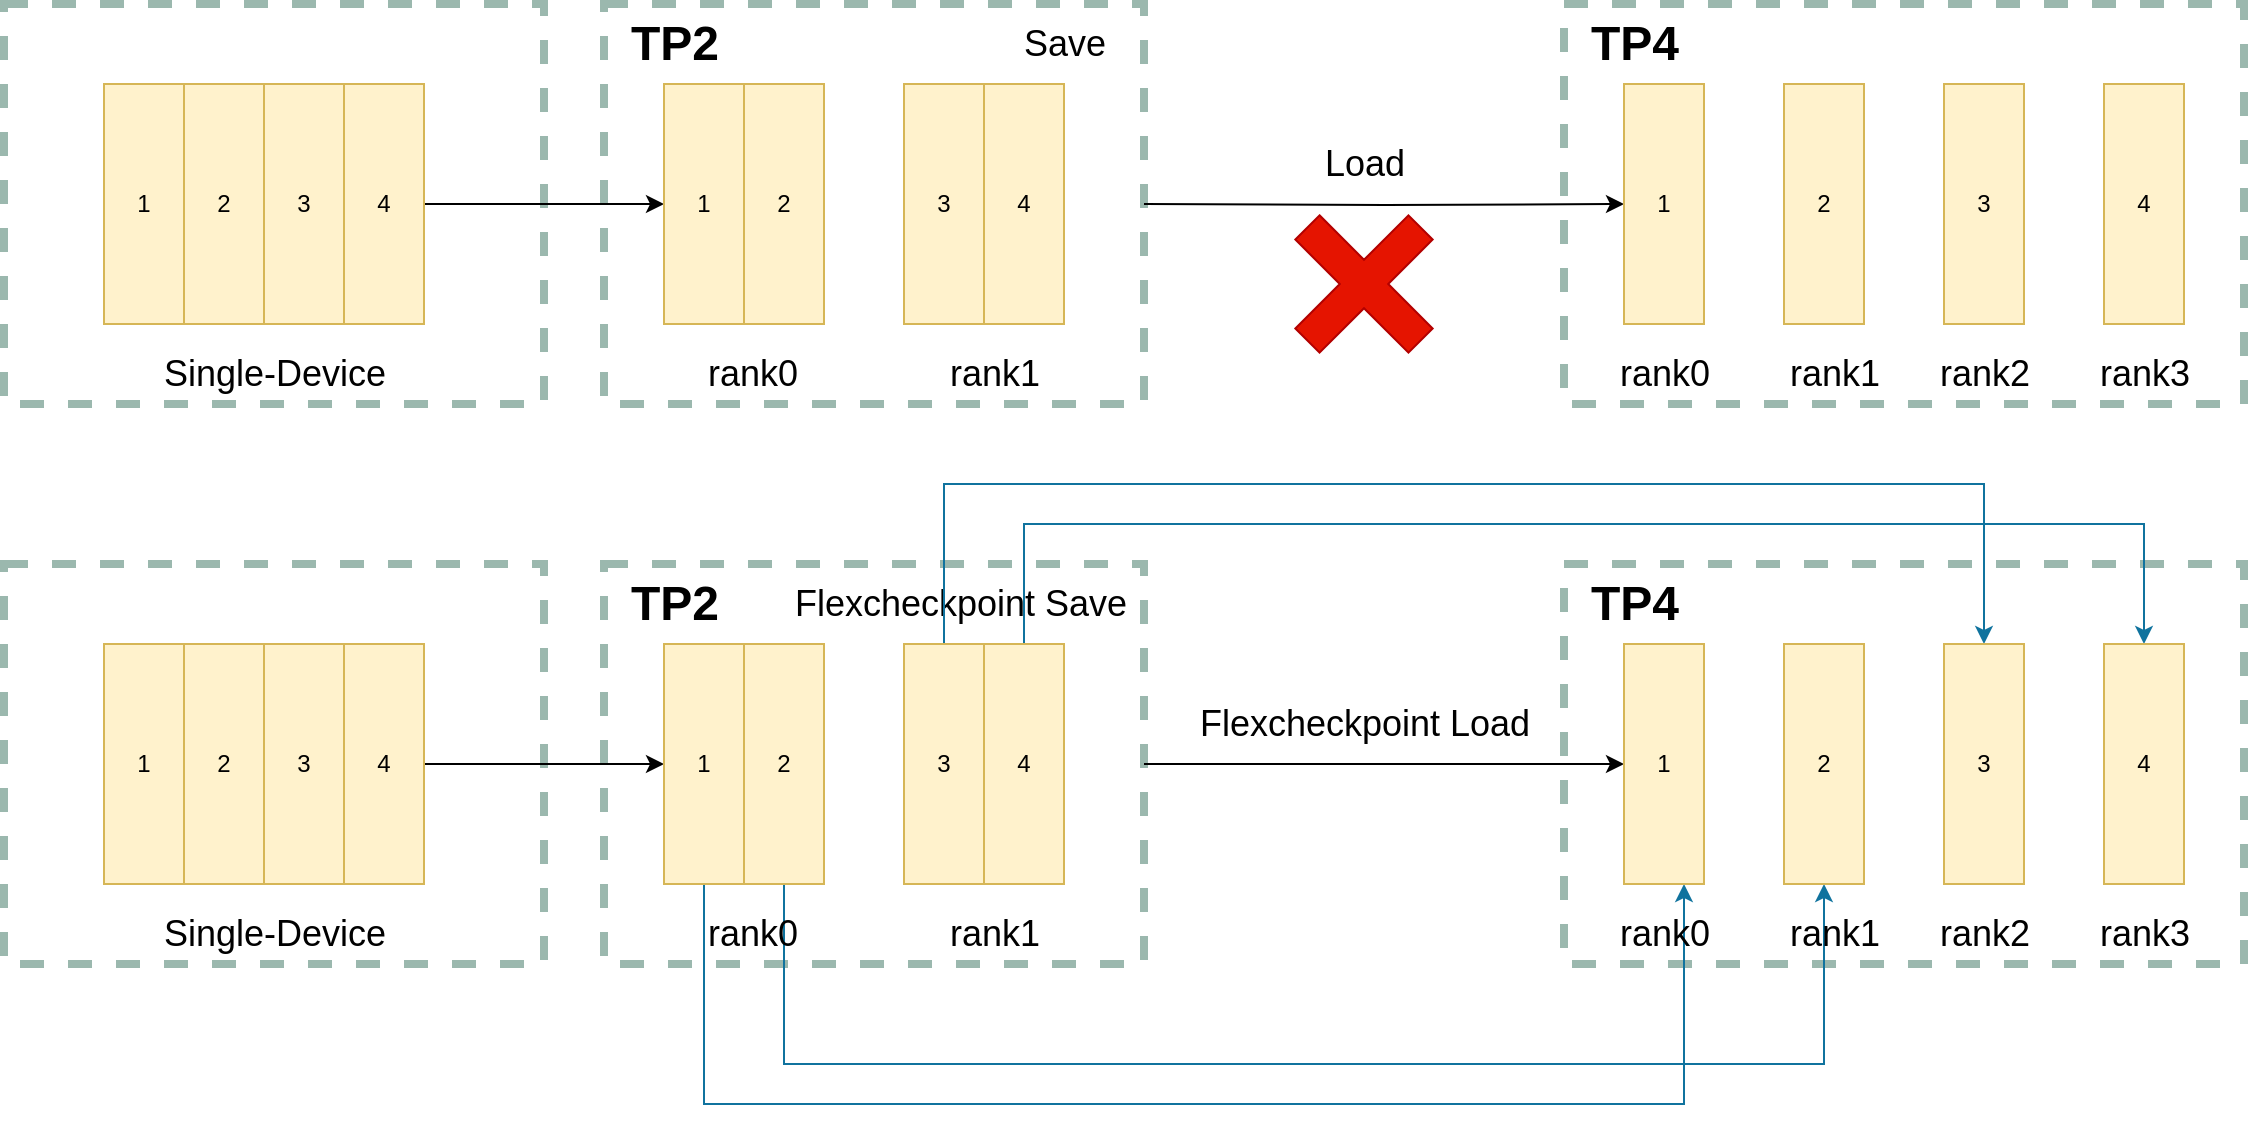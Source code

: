 <mxfile version="28.1.2">
  <diagram name="第 1 页" id="vD1bBnez-JYHSIFnrCjT">
    <mxGraphModel dx="1216" dy="1840" grid="1" gridSize="10" guides="1" tooltips="1" connect="1" arrows="1" fold="1" page="1" pageScale="1" pageWidth="827" pageHeight="1169" math="0" shadow="0">
      <root>
        <mxCell id="0" />
        <mxCell id="1" parent="0" />
        <mxCell id="TpWiz-EgT4Qhh452EISx-85" value="&lt;font style=&quot;font-size: 18px;&quot;&gt;Flexcheckpoint Save&lt;/font&gt;" style="text;html=1;align=center;verticalAlign=middle;resizable=0;points=[];autosize=1;strokeColor=none;fillColor=none;" vertex="1" parent="1">
          <mxGeometry x="413" y="280" width="190" height="40" as="geometry" />
        </mxCell>
        <mxCell id="TpWiz-EgT4Qhh452EISx-22" value="" style="rounded=0;whiteSpace=wrap;html=1;fillColor=none;strokeColor=#9BB8AE;strokeWidth=4;dashed=1;" vertex="1" parent="1">
          <mxGeometry x="810" width="340" height="200" as="geometry" />
        </mxCell>
        <mxCell id="TpWiz-EgT4Qhh452EISx-76" value="" style="rounded=0;whiteSpace=wrap;html=1;fillColor=none;strokeColor=#9BB8AE;strokeWidth=4;dashed=1;" vertex="1" parent="1">
          <mxGeometry x="810" y="280" width="340" height="200" as="geometry" />
        </mxCell>
        <mxCell id="TpWiz-EgT4Qhh452EISx-15" value="" style="rounded=0;whiteSpace=wrap;html=1;fillColor=none;strokeColor=#9BB8AE;strokeWidth=4;dashed=1;" vertex="1" parent="1">
          <mxGeometry x="30" width="270" height="200" as="geometry" />
        </mxCell>
        <mxCell id="TpWiz-EgT4Qhh452EISx-14" value="" style="rounded=0;whiteSpace=wrap;html=1;fillColor=none;strokeColor=#9BB8AE;strokeWidth=4;dashed=1;" vertex="1" parent="1">
          <mxGeometry x="330" width="270" height="200" as="geometry" />
        </mxCell>
        <mxCell id="TpWiz-EgT4Qhh452EISx-2" value="1" style="rounded=0;whiteSpace=wrap;html=1;fillColor=#fff2cc;strokeColor=#d6b656;" vertex="1" parent="1">
          <mxGeometry x="80" y="40" width="40" height="120" as="geometry" />
        </mxCell>
        <mxCell id="TpWiz-EgT4Qhh452EISx-3" value="2" style="rounded=0;whiteSpace=wrap;html=1;fillColor=#fff2cc;strokeColor=#d6b656;" vertex="1" parent="1">
          <mxGeometry x="120" y="40" width="40" height="120" as="geometry" />
        </mxCell>
        <mxCell id="TpWiz-EgT4Qhh452EISx-4" value="3" style="rounded=0;whiteSpace=wrap;html=1;fillColor=#fff2cc;strokeColor=#d6b656;" vertex="1" parent="1">
          <mxGeometry x="160" y="40" width="40" height="120" as="geometry" />
        </mxCell>
        <mxCell id="TpWiz-EgT4Qhh452EISx-8" value="" style="edgeStyle=orthogonalEdgeStyle;rounded=0;orthogonalLoop=1;jettySize=auto;html=1;" edge="1" parent="1" source="TpWiz-EgT4Qhh452EISx-5" target="TpWiz-EgT4Qhh452EISx-7">
          <mxGeometry relative="1" as="geometry" />
        </mxCell>
        <mxCell id="TpWiz-EgT4Qhh452EISx-5" value="4" style="rounded=0;whiteSpace=wrap;html=1;fillColor=#fff2cc;strokeColor=#d6b656;" vertex="1" parent="1">
          <mxGeometry x="200" y="40" width="40" height="120" as="geometry" />
        </mxCell>
        <mxCell id="TpWiz-EgT4Qhh452EISx-6" value="&lt;font style=&quot;font-size: 18px;&quot;&gt;Single-Device &lt;/font&gt;" style="text;html=1;align=center;verticalAlign=middle;resizable=0;points=[];autosize=1;strokeColor=none;fillColor=none;" vertex="1" parent="1">
          <mxGeometry x="100" y="165" width="130" height="40" as="geometry" />
        </mxCell>
        <mxCell id="TpWiz-EgT4Qhh452EISx-7" value="1" style="rounded=0;whiteSpace=wrap;html=1;fillColor=#fff2cc;strokeColor=#d6b656;" vertex="1" parent="1">
          <mxGeometry x="360" y="40" width="40" height="120" as="geometry" />
        </mxCell>
        <mxCell id="TpWiz-EgT4Qhh452EISx-9" value="2" style="rounded=0;whiteSpace=wrap;html=1;fillColor=#fff2cc;strokeColor=#d6b656;" vertex="1" parent="1">
          <mxGeometry x="400" y="40" width="40" height="120" as="geometry" />
        </mxCell>
        <mxCell id="TpWiz-EgT4Qhh452EISx-10" value="3" style="rounded=0;whiteSpace=wrap;html=1;fillColor=#fff2cc;strokeColor=#d6b656;" vertex="1" parent="1">
          <mxGeometry x="480" y="40" width="40" height="120" as="geometry" />
        </mxCell>
        <mxCell id="TpWiz-EgT4Qhh452EISx-18" value="" style="edgeStyle=orthogonalEdgeStyle;rounded=0;orthogonalLoop=1;jettySize=auto;html=1;" edge="1" parent="1" target="TpWiz-EgT4Qhh452EISx-17">
          <mxGeometry relative="1" as="geometry">
            <mxPoint x="600" y="100" as="sourcePoint" />
          </mxGeometry>
        </mxCell>
        <mxCell id="TpWiz-EgT4Qhh452EISx-11" value="4" style="rounded=0;whiteSpace=wrap;html=1;fillColor=#fff2cc;strokeColor=#d6b656;" vertex="1" parent="1">
          <mxGeometry x="520" y="40" width="40" height="120" as="geometry" />
        </mxCell>
        <mxCell id="TpWiz-EgT4Qhh452EISx-12" value="&lt;font style=&quot;font-size: 18px;&quot;&gt;rank0&lt;/font&gt;" style="text;html=1;align=center;verticalAlign=middle;resizable=0;points=[];autosize=1;strokeColor=none;fillColor=none;" vertex="1" parent="1">
          <mxGeometry x="369" y="165" width="70" height="40" as="geometry" />
        </mxCell>
        <mxCell id="TpWiz-EgT4Qhh452EISx-13" value="&lt;font style=&quot;font-size: 18px;&quot;&gt;rank1&lt;/font&gt;" style="text;html=1;align=center;verticalAlign=middle;resizable=0;points=[];autosize=1;strokeColor=none;fillColor=none;" vertex="1" parent="1">
          <mxGeometry x="490" y="165" width="70" height="40" as="geometry" />
        </mxCell>
        <mxCell id="TpWiz-EgT4Qhh452EISx-16" value="&lt;font style=&quot;font-size: 24px;&quot;&gt;&lt;b&gt;TP2&lt;/b&gt;&lt;/font&gt;" style="text;html=1;align=center;verticalAlign=middle;resizable=0;points=[];autosize=1;strokeColor=none;fillColor=none;" vertex="1" parent="1">
          <mxGeometry x="330" width="70" height="40" as="geometry" />
        </mxCell>
        <mxCell id="TpWiz-EgT4Qhh452EISx-17" value="1" style="rounded=0;whiteSpace=wrap;html=1;fillColor=#fff2cc;strokeColor=#d6b656;" vertex="1" parent="1">
          <mxGeometry x="840" y="40" width="40" height="120" as="geometry" />
        </mxCell>
        <mxCell id="TpWiz-EgT4Qhh452EISx-19" value="2" style="rounded=0;whiteSpace=wrap;html=1;fillColor=#fff2cc;strokeColor=#d6b656;" vertex="1" parent="1">
          <mxGeometry x="920" y="40" width="40" height="120" as="geometry" />
        </mxCell>
        <mxCell id="TpWiz-EgT4Qhh452EISx-20" value="3" style="rounded=0;whiteSpace=wrap;html=1;fillColor=#fff2cc;strokeColor=#d6b656;" vertex="1" parent="1">
          <mxGeometry x="1000" y="40" width="40" height="120" as="geometry" />
        </mxCell>
        <mxCell id="TpWiz-EgT4Qhh452EISx-21" value="4" style="rounded=0;whiteSpace=wrap;html=1;fillColor=#fff2cc;strokeColor=#d6b656;" vertex="1" parent="1">
          <mxGeometry x="1080" y="40" width="40" height="120" as="geometry" />
        </mxCell>
        <mxCell id="TpWiz-EgT4Qhh452EISx-23" value="&lt;font style=&quot;font-size: 24px;&quot;&gt;&lt;b&gt;TP4&lt;/b&gt;&lt;/font&gt;" style="text;html=1;align=center;verticalAlign=middle;resizable=0;points=[];autosize=1;strokeColor=none;fillColor=none;" vertex="1" parent="1">
          <mxGeometry x="810" width="70" height="40" as="geometry" />
        </mxCell>
        <mxCell id="TpWiz-EgT4Qhh452EISx-24" value="&lt;font style=&quot;font-size: 18px;&quot;&gt;Load&lt;/font&gt;" style="text;html=1;align=center;verticalAlign=middle;resizable=0;points=[];autosize=1;strokeColor=none;fillColor=none;" vertex="1" parent="1">
          <mxGeometry x="680" y="60" width="60" height="40" as="geometry" />
        </mxCell>
        <mxCell id="TpWiz-EgT4Qhh452EISx-25" value="&lt;font style=&quot;font-size: 18px;&quot;&gt;rank0&lt;/font&gt;" style="text;html=1;align=center;verticalAlign=middle;resizable=0;points=[];autosize=1;strokeColor=none;fillColor=none;" vertex="1" parent="1">
          <mxGeometry x="825" y="165" width="70" height="40" as="geometry" />
        </mxCell>
        <mxCell id="TpWiz-EgT4Qhh452EISx-26" value="&lt;font style=&quot;font-size: 18px;&quot;&gt;rank1&lt;/font&gt;" style="text;html=1;align=center;verticalAlign=middle;resizable=0;points=[];autosize=1;strokeColor=none;fillColor=none;" vertex="1" parent="1">
          <mxGeometry x="910" y="165" width="70" height="40" as="geometry" />
        </mxCell>
        <mxCell id="TpWiz-EgT4Qhh452EISx-27" value="&lt;font style=&quot;font-size: 18px;&quot;&gt;rank2&lt;/font&gt;" style="text;html=1;align=center;verticalAlign=middle;resizable=0;points=[];autosize=1;strokeColor=none;fillColor=none;" vertex="1" parent="1">
          <mxGeometry x="985" y="165" width="70" height="40" as="geometry" />
        </mxCell>
        <mxCell id="TpWiz-EgT4Qhh452EISx-28" value="&lt;font style=&quot;font-size: 18px;&quot;&gt;rank3&lt;/font&gt;" style="text;html=1;align=center;verticalAlign=middle;resizable=0;points=[];autosize=1;strokeColor=none;fillColor=none;" vertex="1" parent="1">
          <mxGeometry x="1065" y="165" width="70" height="40" as="geometry" />
        </mxCell>
        <mxCell id="TpWiz-EgT4Qhh452EISx-56" value="" style="rounded=0;whiteSpace=wrap;html=1;fillColor=none;strokeColor=#9BB8AE;strokeWidth=4;dashed=1;" vertex="1" parent="1">
          <mxGeometry x="30" y="280" width="270" height="200" as="geometry" />
        </mxCell>
        <mxCell id="TpWiz-EgT4Qhh452EISx-57" value="" style="rounded=0;whiteSpace=wrap;html=1;fillColor=none;strokeColor=#9BB8AE;strokeWidth=4;dashed=1;" vertex="1" parent="1">
          <mxGeometry x="330" y="280" width="270" height="200" as="geometry" />
        </mxCell>
        <mxCell id="TpWiz-EgT4Qhh452EISx-58" value="1" style="rounded=0;whiteSpace=wrap;html=1;fillColor=#fff2cc;strokeColor=#d6b656;" vertex="1" parent="1">
          <mxGeometry x="80" y="320" width="40" height="120" as="geometry" />
        </mxCell>
        <mxCell id="TpWiz-EgT4Qhh452EISx-59" value="2" style="rounded=0;whiteSpace=wrap;html=1;fillColor=#fff2cc;strokeColor=#d6b656;" vertex="1" parent="1">
          <mxGeometry x="120" y="320" width="40" height="120" as="geometry" />
        </mxCell>
        <mxCell id="TpWiz-EgT4Qhh452EISx-60" value="3" style="rounded=0;whiteSpace=wrap;html=1;fillColor=#fff2cc;strokeColor=#d6b656;" vertex="1" parent="1">
          <mxGeometry x="160" y="320" width="40" height="120" as="geometry" />
        </mxCell>
        <mxCell id="TpWiz-EgT4Qhh452EISx-61" value="" style="edgeStyle=orthogonalEdgeStyle;rounded=0;orthogonalLoop=1;jettySize=auto;html=1;" edge="1" parent="1" source="TpWiz-EgT4Qhh452EISx-62" target="TpWiz-EgT4Qhh452EISx-64">
          <mxGeometry relative="1" as="geometry" />
        </mxCell>
        <mxCell id="TpWiz-EgT4Qhh452EISx-62" value="4" style="rounded=0;whiteSpace=wrap;html=1;fillColor=#fff2cc;strokeColor=#d6b656;" vertex="1" parent="1">
          <mxGeometry x="200" y="320" width="40" height="120" as="geometry" />
        </mxCell>
        <mxCell id="TpWiz-EgT4Qhh452EISx-63" value="&lt;font style=&quot;font-size: 18px;&quot;&gt;Single-Device &lt;/font&gt;" style="text;html=1;align=center;verticalAlign=middle;resizable=0;points=[];autosize=1;strokeColor=none;fillColor=none;" vertex="1" parent="1">
          <mxGeometry x="100" y="445" width="130" height="40" as="geometry" />
        </mxCell>
        <mxCell id="TpWiz-EgT4Qhh452EISx-88" style="edgeStyle=orthogonalEdgeStyle;rounded=0;orthogonalLoop=1;jettySize=auto;html=1;exitX=0.5;exitY=1;exitDx=0;exitDy=0;entryX=0.75;entryY=1;entryDx=0;entryDy=0;fillColor=#b1ddf0;strokeColor=#10739e;" edge="1" parent="1" source="TpWiz-EgT4Qhh452EISx-64" target="TpWiz-EgT4Qhh452EISx-72">
          <mxGeometry relative="1" as="geometry">
            <Array as="points">
              <mxPoint x="380" y="550" />
              <mxPoint x="870" y="550" />
            </Array>
          </mxGeometry>
        </mxCell>
        <mxCell id="TpWiz-EgT4Qhh452EISx-64" value="1" style="rounded=0;whiteSpace=wrap;html=1;fillColor=#fff2cc;strokeColor=#d6b656;" vertex="1" parent="1">
          <mxGeometry x="360" y="320" width="40" height="120" as="geometry" />
        </mxCell>
        <mxCell id="TpWiz-EgT4Qhh452EISx-89" style="edgeStyle=orthogonalEdgeStyle;rounded=0;orthogonalLoop=1;jettySize=auto;html=1;exitX=0.5;exitY=1;exitDx=0;exitDy=0;entryX=0.5;entryY=1;entryDx=0;entryDy=0;fillColor=#b1ddf0;strokeColor=#10739e;" edge="1" parent="1" source="TpWiz-EgT4Qhh452EISx-65" target="TpWiz-EgT4Qhh452EISx-73">
          <mxGeometry relative="1" as="geometry">
            <Array as="points">
              <mxPoint x="420" y="530" />
              <mxPoint x="940" y="530" />
            </Array>
          </mxGeometry>
        </mxCell>
        <mxCell id="TpWiz-EgT4Qhh452EISx-65" value="2" style="rounded=0;whiteSpace=wrap;html=1;fillColor=#fff2cc;strokeColor=#d6b656;" vertex="1" parent="1">
          <mxGeometry x="400" y="320" width="40" height="120" as="geometry" />
        </mxCell>
        <mxCell id="TpWiz-EgT4Qhh452EISx-92" style="edgeStyle=orthogonalEdgeStyle;rounded=0;orthogonalLoop=1;jettySize=auto;html=1;entryX=0.5;entryY=0;entryDx=0;entryDy=0;fillColor=#b1ddf0;strokeColor=#10739e;" edge="1" parent="1" source="TpWiz-EgT4Qhh452EISx-66" target="TpWiz-EgT4Qhh452EISx-74">
          <mxGeometry relative="1" as="geometry">
            <Array as="points">
              <mxPoint x="500" y="240" />
              <mxPoint x="1020" y="240" />
            </Array>
          </mxGeometry>
        </mxCell>
        <mxCell id="TpWiz-EgT4Qhh452EISx-66" value="3" style="rounded=0;whiteSpace=wrap;html=1;fillColor=#fff2cc;strokeColor=#d6b656;" vertex="1" parent="1">
          <mxGeometry x="480" y="320" width="40" height="120" as="geometry" />
        </mxCell>
        <mxCell id="TpWiz-EgT4Qhh452EISx-67" value="" style="edgeStyle=orthogonalEdgeStyle;rounded=0;orthogonalLoop=1;jettySize=auto;html=1;exitX=1;exitY=0.5;exitDx=0;exitDy=0;" edge="1" parent="1" source="TpWiz-EgT4Qhh452EISx-57" target="TpWiz-EgT4Qhh452EISx-72">
          <mxGeometry relative="1" as="geometry" />
        </mxCell>
        <mxCell id="TpWiz-EgT4Qhh452EISx-94" style="edgeStyle=orthogonalEdgeStyle;rounded=0;orthogonalLoop=1;jettySize=auto;html=1;exitX=0.5;exitY=0;exitDx=0;exitDy=0;entryX=0.5;entryY=0;entryDx=0;entryDy=0;fillColor=#b1ddf0;strokeColor=#10739e;" edge="1" parent="1" source="TpWiz-EgT4Qhh452EISx-68" target="TpWiz-EgT4Qhh452EISx-75">
          <mxGeometry relative="1" as="geometry">
            <Array as="points">
              <mxPoint x="540" y="260" />
              <mxPoint x="1100" y="260" />
            </Array>
          </mxGeometry>
        </mxCell>
        <mxCell id="TpWiz-EgT4Qhh452EISx-68" value="4" style="rounded=0;whiteSpace=wrap;html=1;fillColor=#fff2cc;strokeColor=#d6b656;" vertex="1" parent="1">
          <mxGeometry x="520" y="320" width="40" height="120" as="geometry" />
        </mxCell>
        <mxCell id="TpWiz-EgT4Qhh452EISx-69" value="&lt;font style=&quot;font-size: 18px;&quot;&gt;rank0&lt;/font&gt;" style="text;html=1;align=center;verticalAlign=middle;resizable=0;points=[];autosize=1;strokeColor=none;fillColor=none;" vertex="1" parent="1">
          <mxGeometry x="369" y="445" width="70" height="40" as="geometry" />
        </mxCell>
        <mxCell id="TpWiz-EgT4Qhh452EISx-70" value="&lt;font style=&quot;font-size: 18px;&quot;&gt;rank1&lt;/font&gt;" style="text;html=1;align=center;verticalAlign=middle;resizable=0;points=[];autosize=1;strokeColor=none;fillColor=none;" vertex="1" parent="1">
          <mxGeometry x="490" y="445" width="70" height="40" as="geometry" />
        </mxCell>
        <mxCell id="TpWiz-EgT4Qhh452EISx-71" value="&lt;font style=&quot;font-size: 24px;&quot;&gt;&lt;b&gt;TP2&lt;/b&gt;&lt;/font&gt;" style="text;html=1;align=center;verticalAlign=middle;resizable=0;points=[];autosize=1;strokeColor=none;fillColor=none;" vertex="1" parent="1">
          <mxGeometry x="330" y="280" width="70" height="40" as="geometry" />
        </mxCell>
        <mxCell id="TpWiz-EgT4Qhh452EISx-72" value="1" style="rounded=0;whiteSpace=wrap;html=1;fillColor=#fff2cc;strokeColor=#d6b656;" vertex="1" parent="1">
          <mxGeometry x="840" y="320" width="40" height="120" as="geometry" />
        </mxCell>
        <mxCell id="TpWiz-EgT4Qhh452EISx-73" value="2" style="rounded=0;whiteSpace=wrap;html=1;fillColor=#fff2cc;strokeColor=#d6b656;" vertex="1" parent="1">
          <mxGeometry x="920" y="320" width="40" height="120" as="geometry" />
        </mxCell>
        <mxCell id="TpWiz-EgT4Qhh452EISx-74" value="3" style="rounded=0;whiteSpace=wrap;html=1;fillColor=#fff2cc;strokeColor=#d6b656;" vertex="1" parent="1">
          <mxGeometry x="1000" y="320" width="40" height="120" as="geometry" />
        </mxCell>
        <mxCell id="TpWiz-EgT4Qhh452EISx-75" value="4" style="rounded=0;whiteSpace=wrap;html=1;fillColor=#fff2cc;strokeColor=#d6b656;" vertex="1" parent="1">
          <mxGeometry x="1080" y="320" width="40" height="120" as="geometry" />
        </mxCell>
        <mxCell id="TpWiz-EgT4Qhh452EISx-77" value="&lt;font style=&quot;font-size: 24px;&quot;&gt;&lt;b&gt;TP4&lt;/b&gt;&lt;/font&gt;" style="text;html=1;align=center;verticalAlign=middle;resizable=0;points=[];autosize=1;strokeColor=none;fillColor=none;" vertex="1" parent="1">
          <mxGeometry x="810" y="280" width="70" height="40" as="geometry" />
        </mxCell>
        <mxCell id="TpWiz-EgT4Qhh452EISx-79" value="&lt;font style=&quot;font-size: 18px;&quot;&gt;rank0&lt;/font&gt;" style="text;html=1;align=center;verticalAlign=middle;resizable=0;points=[];autosize=1;strokeColor=none;fillColor=none;" vertex="1" parent="1">
          <mxGeometry x="825" y="445" width="70" height="40" as="geometry" />
        </mxCell>
        <mxCell id="TpWiz-EgT4Qhh452EISx-80" value="&lt;font style=&quot;font-size: 18px;&quot;&gt;rank1&lt;/font&gt;" style="text;html=1;align=center;verticalAlign=middle;resizable=0;points=[];autosize=1;strokeColor=none;fillColor=none;" vertex="1" parent="1">
          <mxGeometry x="910" y="445" width="70" height="40" as="geometry" />
        </mxCell>
        <mxCell id="TpWiz-EgT4Qhh452EISx-81" value="&lt;font style=&quot;font-size: 18px;&quot;&gt;rank2&lt;/font&gt;" style="text;html=1;align=center;verticalAlign=middle;resizable=0;points=[];autosize=1;strokeColor=none;fillColor=none;" vertex="1" parent="1">
          <mxGeometry x="985" y="445" width="70" height="40" as="geometry" />
        </mxCell>
        <mxCell id="TpWiz-EgT4Qhh452EISx-82" value="&lt;font style=&quot;font-size: 18px;&quot;&gt;rank3&lt;/font&gt;" style="text;html=1;align=center;verticalAlign=middle;resizable=0;points=[];autosize=1;strokeColor=none;fillColor=none;" vertex="1" parent="1">
          <mxGeometry x="1065" y="445" width="70" height="40" as="geometry" />
        </mxCell>
        <mxCell id="TpWiz-EgT4Qhh452EISx-83" value="" style="shape=cross;whiteSpace=wrap;html=1;rotation=45;size=0.214;fillColor=#e51400;strokeColor=#B20000;fontColor=#ffffff;" vertex="1" parent="1">
          <mxGeometry x="670" y="100" width="80" height="80" as="geometry" />
        </mxCell>
        <mxCell id="TpWiz-EgT4Qhh452EISx-84" value="&lt;font style=&quot;font-size: 18px;&quot;&gt;Save&lt;/font&gt;" style="text;html=1;align=center;verticalAlign=middle;resizable=0;points=[];autosize=1;strokeColor=none;fillColor=none;" vertex="1" parent="1">
          <mxGeometry x="530" width="60" height="40" as="geometry" />
        </mxCell>
        <mxCell id="TpWiz-EgT4Qhh452EISx-86" value="&lt;font style=&quot;font-size: 18px;&quot;&gt;Flexcheckpoint Load&lt;/font&gt;" style="text;html=1;align=center;verticalAlign=middle;resizable=0;points=[];autosize=1;strokeColor=none;fillColor=none;" vertex="1" parent="1">
          <mxGeometry x="615" y="340" width="190" height="40" as="geometry" />
        </mxCell>
      </root>
    </mxGraphModel>
  </diagram>
</mxfile>
